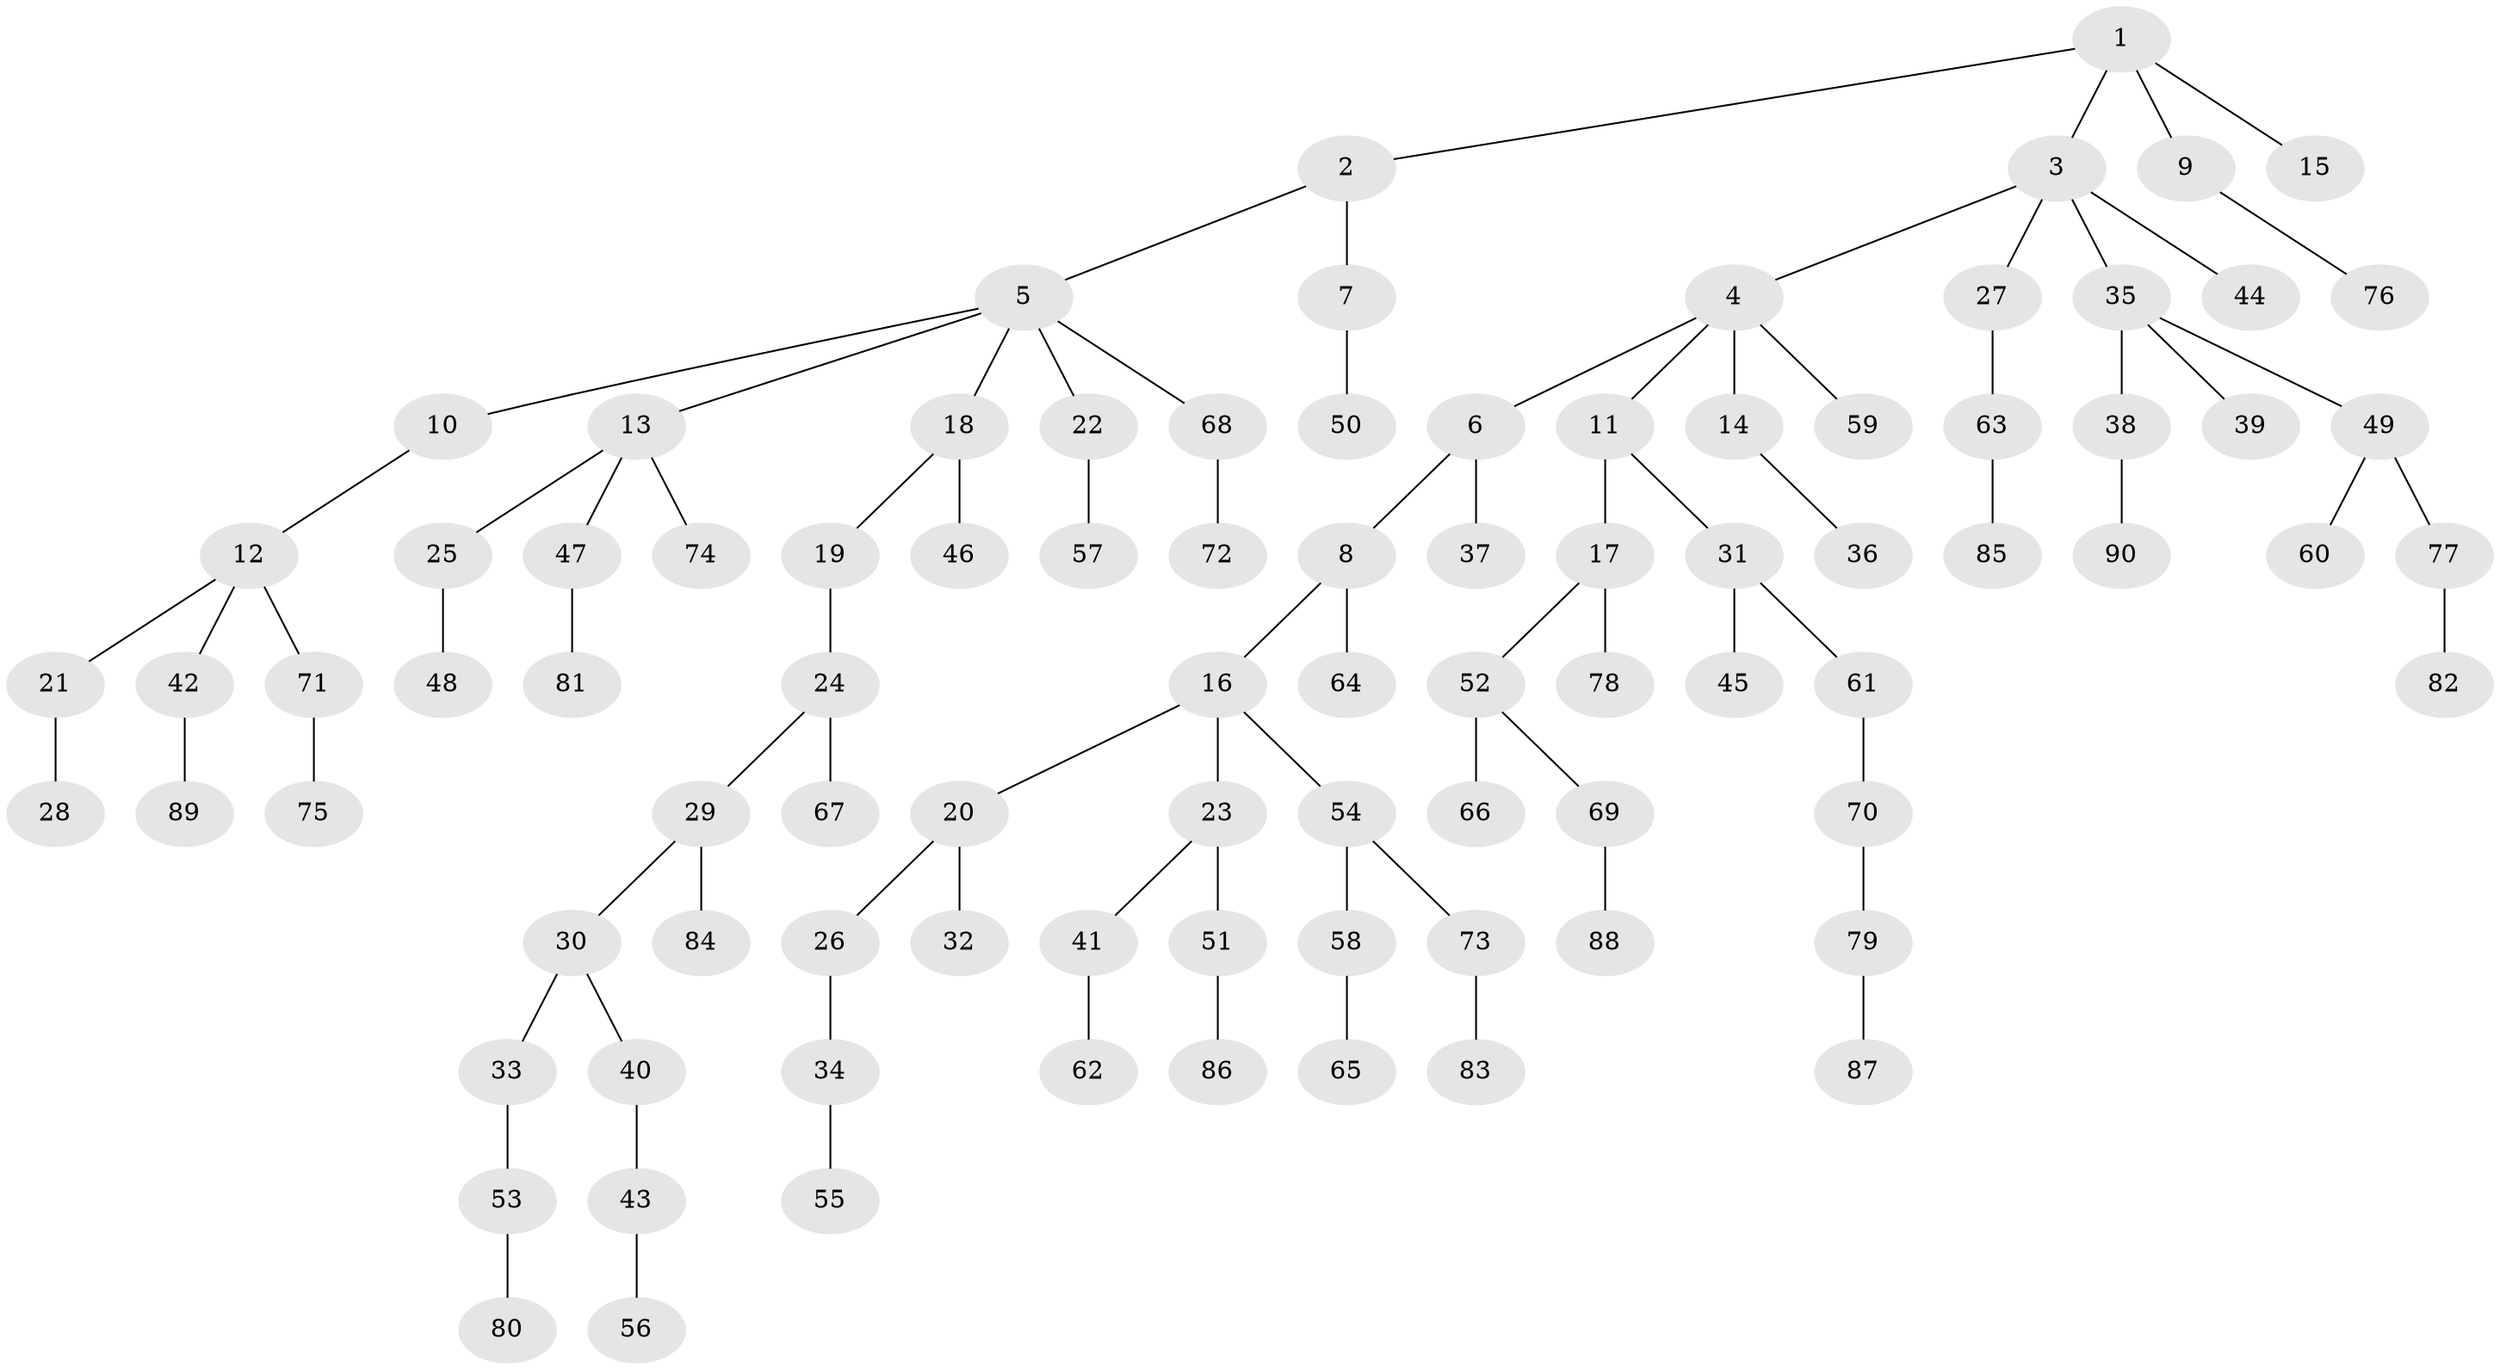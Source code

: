 // coarse degree distribution, {3: 0.15384615384615385, 5: 0.038461538461538464, 4: 0.07692307692307693, 6: 0.019230769230769232, 1: 0.5384615384615384, 2: 0.17307692307692307}
// Generated by graph-tools (version 1.1) at 2025/52/02/27/25 19:52:13]
// undirected, 90 vertices, 89 edges
graph export_dot {
graph [start="1"]
  node [color=gray90,style=filled];
  1;
  2;
  3;
  4;
  5;
  6;
  7;
  8;
  9;
  10;
  11;
  12;
  13;
  14;
  15;
  16;
  17;
  18;
  19;
  20;
  21;
  22;
  23;
  24;
  25;
  26;
  27;
  28;
  29;
  30;
  31;
  32;
  33;
  34;
  35;
  36;
  37;
  38;
  39;
  40;
  41;
  42;
  43;
  44;
  45;
  46;
  47;
  48;
  49;
  50;
  51;
  52;
  53;
  54;
  55;
  56;
  57;
  58;
  59;
  60;
  61;
  62;
  63;
  64;
  65;
  66;
  67;
  68;
  69;
  70;
  71;
  72;
  73;
  74;
  75;
  76;
  77;
  78;
  79;
  80;
  81;
  82;
  83;
  84;
  85;
  86;
  87;
  88;
  89;
  90;
  1 -- 2;
  1 -- 3;
  1 -- 9;
  1 -- 15;
  2 -- 5;
  2 -- 7;
  3 -- 4;
  3 -- 27;
  3 -- 35;
  3 -- 44;
  4 -- 6;
  4 -- 11;
  4 -- 14;
  4 -- 59;
  5 -- 10;
  5 -- 13;
  5 -- 18;
  5 -- 22;
  5 -- 68;
  6 -- 8;
  6 -- 37;
  7 -- 50;
  8 -- 16;
  8 -- 64;
  9 -- 76;
  10 -- 12;
  11 -- 17;
  11 -- 31;
  12 -- 21;
  12 -- 42;
  12 -- 71;
  13 -- 25;
  13 -- 47;
  13 -- 74;
  14 -- 36;
  16 -- 20;
  16 -- 23;
  16 -- 54;
  17 -- 52;
  17 -- 78;
  18 -- 19;
  18 -- 46;
  19 -- 24;
  20 -- 26;
  20 -- 32;
  21 -- 28;
  22 -- 57;
  23 -- 41;
  23 -- 51;
  24 -- 29;
  24 -- 67;
  25 -- 48;
  26 -- 34;
  27 -- 63;
  29 -- 30;
  29 -- 84;
  30 -- 33;
  30 -- 40;
  31 -- 45;
  31 -- 61;
  33 -- 53;
  34 -- 55;
  35 -- 38;
  35 -- 39;
  35 -- 49;
  38 -- 90;
  40 -- 43;
  41 -- 62;
  42 -- 89;
  43 -- 56;
  47 -- 81;
  49 -- 60;
  49 -- 77;
  51 -- 86;
  52 -- 66;
  52 -- 69;
  53 -- 80;
  54 -- 58;
  54 -- 73;
  58 -- 65;
  61 -- 70;
  63 -- 85;
  68 -- 72;
  69 -- 88;
  70 -- 79;
  71 -- 75;
  73 -- 83;
  77 -- 82;
  79 -- 87;
}
